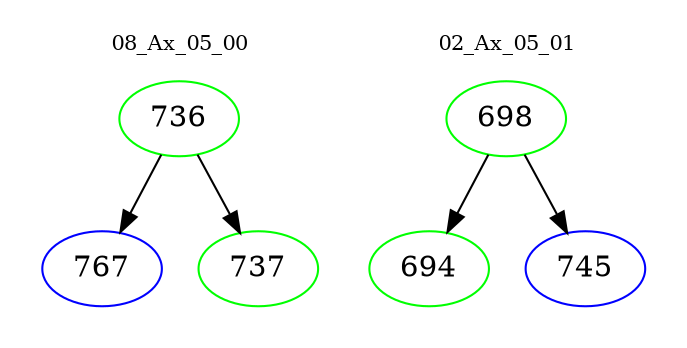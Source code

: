 digraph{
subgraph cluster_0 {
color = white
label = "08_Ax_05_00";
fontsize=10;
T0_736 [label="736", color="green"]
T0_736 -> T0_767 [color="black"]
T0_767 [label="767", color="blue"]
T0_736 -> T0_737 [color="black"]
T0_737 [label="737", color="green"]
}
subgraph cluster_1 {
color = white
label = "02_Ax_05_01";
fontsize=10;
T1_698 [label="698", color="green"]
T1_698 -> T1_694 [color="black"]
T1_694 [label="694", color="green"]
T1_698 -> T1_745 [color="black"]
T1_745 [label="745", color="blue"]
}
}

